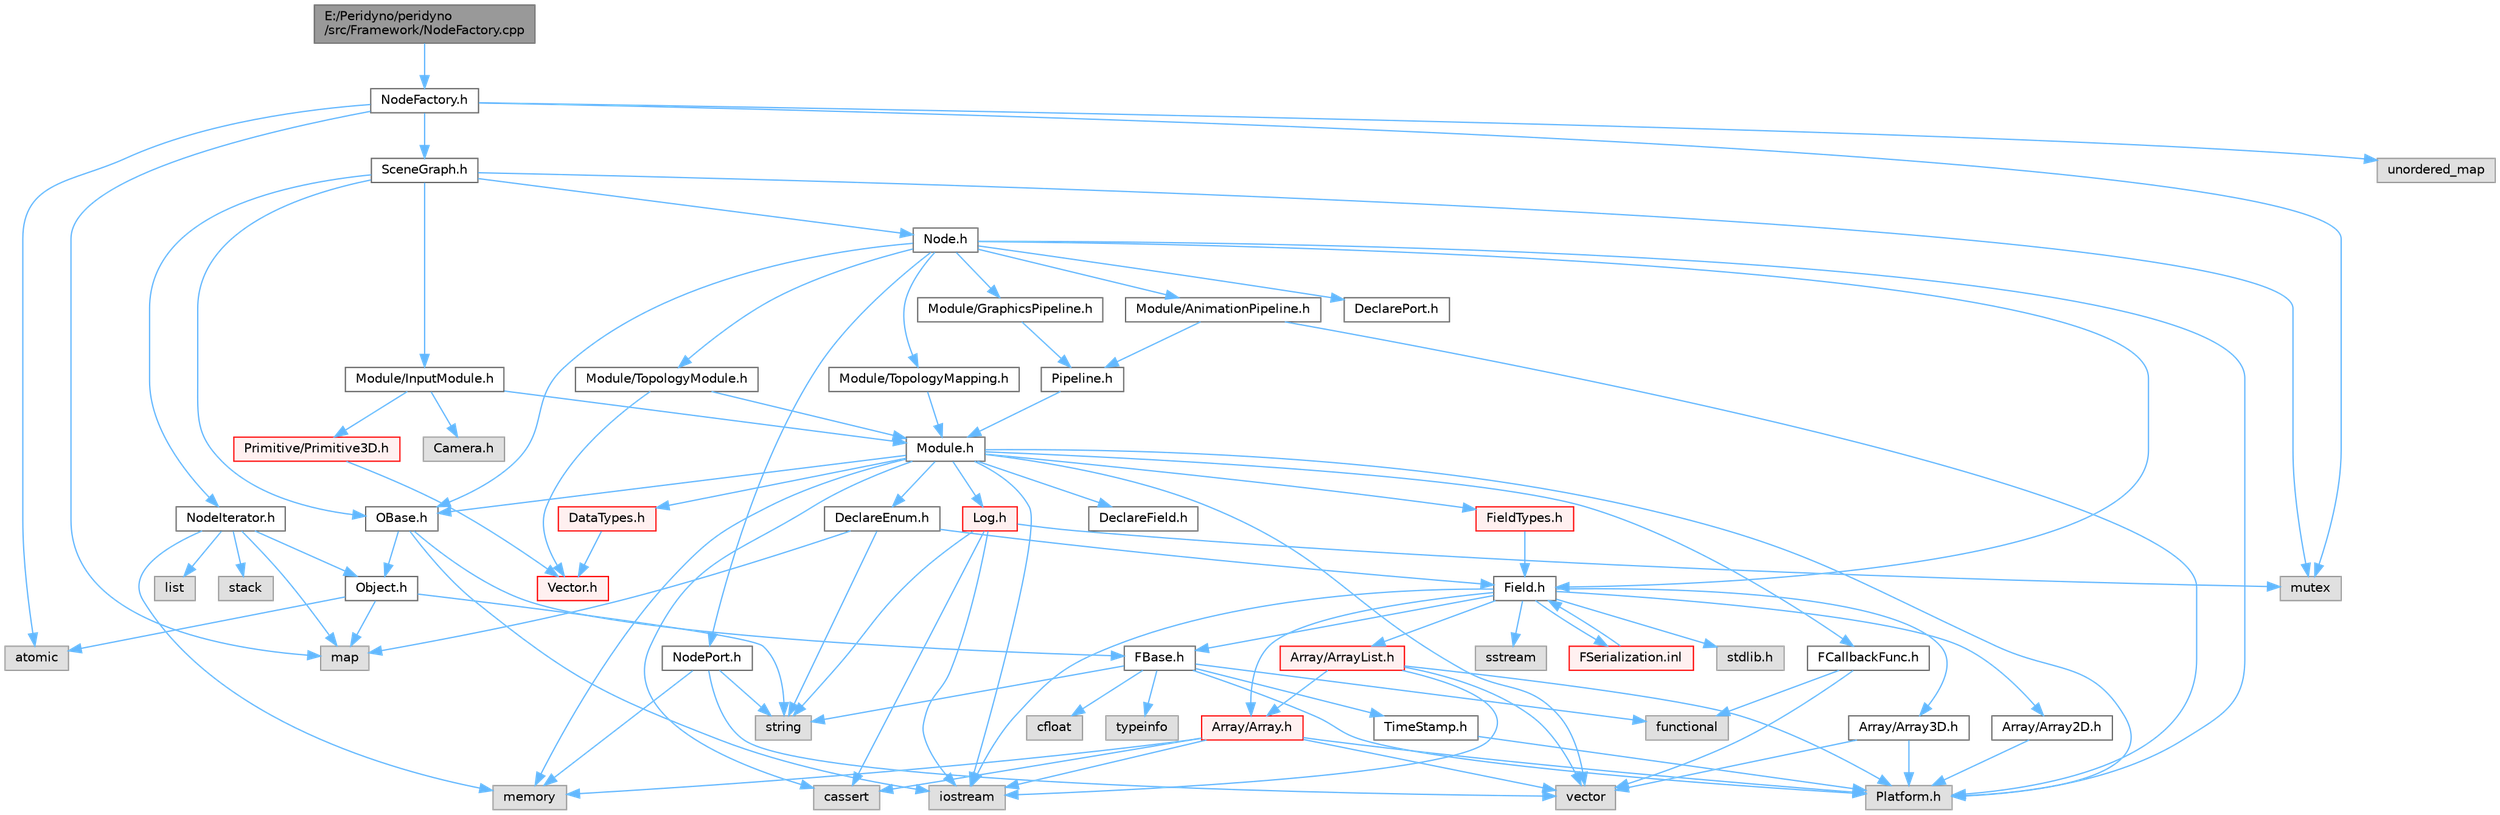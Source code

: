 digraph "E:/Peridyno/peridyno/src/Framework/NodeFactory.cpp"
{
 // LATEX_PDF_SIZE
  bgcolor="transparent";
  edge [fontname=Helvetica,fontsize=10,labelfontname=Helvetica,labelfontsize=10];
  node [fontname=Helvetica,fontsize=10,shape=box,height=0.2,width=0.4];
  Node1 [id="Node000001",label="E:/Peridyno/peridyno\l/src/Framework/NodeFactory.cpp",height=0.2,width=0.4,color="gray40", fillcolor="grey60", style="filled", fontcolor="black",tooltip=" "];
  Node1 -> Node2 [id="edge1_Node000001_Node000002",color="steelblue1",style="solid",tooltip=" "];
  Node2 [id="Node000002",label="NodeFactory.h",height=0.2,width=0.4,color="grey40", fillcolor="white", style="filled",URL="$_node_factory_8h.html",tooltip=" "];
  Node2 -> Node3 [id="edge2_Node000002_Node000003",color="steelblue1",style="solid",tooltip=" "];
  Node3 [id="Node000003",label="atomic",height=0.2,width=0.4,color="grey60", fillcolor="#E0E0E0", style="filled",tooltip=" "];
  Node2 -> Node4 [id="edge3_Node000002_Node000004",color="steelblue1",style="solid",tooltip=" "];
  Node4 [id="Node000004",label="mutex",height=0.2,width=0.4,color="grey60", fillcolor="#E0E0E0", style="filled",tooltip=" "];
  Node2 -> Node5 [id="edge4_Node000002_Node000005",color="steelblue1",style="solid",tooltip=" "];
  Node5 [id="Node000005",label="map",height=0.2,width=0.4,color="grey60", fillcolor="#E0E0E0", style="filled",tooltip=" "];
  Node2 -> Node6 [id="edge5_Node000002_Node000006",color="steelblue1",style="solid",tooltip=" "];
  Node6 [id="Node000006",label="unordered_map",height=0.2,width=0.4,color="grey60", fillcolor="#E0E0E0", style="filled",tooltip=" "];
  Node2 -> Node7 [id="edge6_Node000002_Node000007",color="steelblue1",style="solid",tooltip=" "];
  Node7 [id="Node000007",label="SceneGraph.h",height=0.2,width=0.4,color="grey40", fillcolor="white", style="filled",URL="$_scene_graph_8h.html",tooltip=" "];
  Node7 -> Node8 [id="edge7_Node000007_Node000008",color="steelblue1",style="solid",tooltip=" "];
  Node8 [id="Node000008",label="OBase.h",height=0.2,width=0.4,color="grey40", fillcolor="white", style="filled",URL="$_o_base_8h.html",tooltip=" "];
  Node8 -> Node9 [id="edge8_Node000008_Node000009",color="steelblue1",style="solid",tooltip=" "];
  Node9 [id="Node000009",label="iostream",height=0.2,width=0.4,color="grey60", fillcolor="#E0E0E0", style="filled",tooltip=" "];
  Node8 -> Node10 [id="edge9_Node000008_Node000010",color="steelblue1",style="solid",tooltip=" "];
  Node10 [id="Node000010",label="FBase.h",height=0.2,width=0.4,color="grey40", fillcolor="white", style="filled",URL="$_f_base_8h.html",tooltip=" "];
  Node10 -> Node11 [id="edge10_Node000010_Node000011",color="steelblue1",style="solid",tooltip=" "];
  Node11 [id="Node000011",label="Platform.h",height=0.2,width=0.4,color="grey60", fillcolor="#E0E0E0", style="filled",tooltip=" "];
  Node10 -> Node12 [id="edge11_Node000010_Node000012",color="steelblue1",style="solid",tooltip=" "];
  Node12 [id="Node000012",label="TimeStamp.h",height=0.2,width=0.4,color="grey40", fillcolor="white", style="filled",URL="$_time_stamp_8h.html",tooltip=" "];
  Node12 -> Node11 [id="edge12_Node000012_Node000011",color="steelblue1",style="solid",tooltip=" "];
  Node10 -> Node13 [id="edge13_Node000010_Node000013",color="steelblue1",style="solid",tooltip=" "];
  Node13 [id="Node000013",label="typeinfo",height=0.2,width=0.4,color="grey60", fillcolor="#E0E0E0", style="filled",tooltip=" "];
  Node10 -> Node14 [id="edge14_Node000010_Node000014",color="steelblue1",style="solid",tooltip=" "];
  Node14 [id="Node000014",label="string",height=0.2,width=0.4,color="grey60", fillcolor="#E0E0E0", style="filled",tooltip=" "];
  Node10 -> Node15 [id="edge15_Node000010_Node000015",color="steelblue1",style="solid",tooltip=" "];
  Node15 [id="Node000015",label="functional",height=0.2,width=0.4,color="grey60", fillcolor="#E0E0E0", style="filled",tooltip=" "];
  Node10 -> Node16 [id="edge16_Node000010_Node000016",color="steelblue1",style="solid",tooltip=" "];
  Node16 [id="Node000016",label="cfloat",height=0.2,width=0.4,color="grey60", fillcolor="#E0E0E0", style="filled",tooltip=" "];
  Node8 -> Node17 [id="edge17_Node000008_Node000017",color="steelblue1",style="solid",tooltip=" "];
  Node17 [id="Node000017",label="Object.h",height=0.2,width=0.4,color="grey40", fillcolor="white", style="filled",URL="$_object_8h.html",tooltip=" "];
  Node17 -> Node14 [id="edge18_Node000017_Node000014",color="steelblue1",style="solid",tooltip=" "];
  Node17 -> Node3 [id="edge19_Node000017_Node000003",color="steelblue1",style="solid",tooltip=" "];
  Node17 -> Node5 [id="edge20_Node000017_Node000005",color="steelblue1",style="solid",tooltip=" "];
  Node7 -> Node18 [id="edge21_Node000007_Node000018",color="steelblue1",style="solid",tooltip=" "];
  Node18 [id="Node000018",label="Node.h",height=0.2,width=0.4,color="grey40", fillcolor="white", style="filled",URL="$_node_8h.html",tooltip=" "];
  Node18 -> Node8 [id="edge22_Node000018_Node000008",color="steelblue1",style="solid",tooltip=" "];
  Node18 -> Node19 [id="edge23_Node000018_Node000019",color="steelblue1",style="solid",tooltip=" "];
  Node19 [id="Node000019",label="Field.h",height=0.2,width=0.4,color="grey40", fillcolor="white", style="filled",URL="$_field_8h.html",tooltip=" "];
  Node19 -> Node9 [id="edge24_Node000019_Node000009",color="steelblue1",style="solid",tooltip=" "];
  Node19 -> Node20 [id="edge25_Node000019_Node000020",color="steelblue1",style="solid",tooltip=" "];
  Node20 [id="Node000020",label="stdlib.h",height=0.2,width=0.4,color="grey60", fillcolor="#E0E0E0", style="filled",tooltip=" "];
  Node19 -> Node21 [id="edge26_Node000019_Node000021",color="steelblue1",style="solid",tooltip=" "];
  Node21 [id="Node000021",label="sstream",height=0.2,width=0.4,color="grey60", fillcolor="#E0E0E0", style="filled",tooltip=" "];
  Node19 -> Node10 [id="edge27_Node000019_Node000010",color="steelblue1",style="solid",tooltip=" "];
  Node19 -> Node22 [id="edge28_Node000019_Node000022",color="steelblue1",style="solid",tooltip=" "];
  Node22 [id="Node000022",label="Array/Array.h",height=0.2,width=0.4,color="red", fillcolor="#FFF0F0", style="filled",URL="$_array_8h.html",tooltip=" "];
  Node22 -> Node11 [id="edge29_Node000022_Node000011",color="steelblue1",style="solid",tooltip=" "];
  Node22 -> Node23 [id="edge30_Node000022_Node000023",color="steelblue1",style="solid",tooltip=" "];
  Node23 [id="Node000023",label="cassert",height=0.2,width=0.4,color="grey60", fillcolor="#E0E0E0", style="filled",tooltip=" "];
  Node22 -> Node24 [id="edge31_Node000022_Node000024",color="steelblue1",style="solid",tooltip=" "];
  Node24 [id="Node000024",label="vector",height=0.2,width=0.4,color="grey60", fillcolor="#E0E0E0", style="filled",tooltip=" "];
  Node22 -> Node9 [id="edge32_Node000022_Node000009",color="steelblue1",style="solid",tooltip=" "];
  Node22 -> Node25 [id="edge33_Node000022_Node000025",color="steelblue1",style="solid",tooltip=" "];
  Node25 [id="Node000025",label="memory",height=0.2,width=0.4,color="grey60", fillcolor="#E0E0E0", style="filled",tooltip=" "];
  Node19 -> Node27 [id="edge34_Node000019_Node000027",color="steelblue1",style="solid",tooltip=" "];
  Node27 [id="Node000027",label="Array/Array2D.h",height=0.2,width=0.4,color="grey40", fillcolor="white", style="filled",URL="$_array2_d_8h.html",tooltip=" "];
  Node27 -> Node11 [id="edge35_Node000027_Node000011",color="steelblue1",style="solid",tooltip=" "];
  Node19 -> Node28 [id="edge36_Node000019_Node000028",color="steelblue1",style="solid",tooltip=" "];
  Node28 [id="Node000028",label="Array/Array3D.h",height=0.2,width=0.4,color="grey40", fillcolor="white", style="filled",URL="$_array3_d_8h.html",tooltip=" "];
  Node28 -> Node11 [id="edge37_Node000028_Node000011",color="steelblue1",style="solid",tooltip=" "];
  Node28 -> Node24 [id="edge38_Node000028_Node000024",color="steelblue1",style="solid",tooltip=" "];
  Node19 -> Node29 [id="edge39_Node000019_Node000029",color="steelblue1",style="solid",tooltip=" "];
  Node29 [id="Node000029",label="Array/ArrayList.h",height=0.2,width=0.4,color="red", fillcolor="#FFF0F0", style="filled",URL="$_array_list_8h.html",tooltip=" "];
  Node29 -> Node24 [id="edge40_Node000029_Node000024",color="steelblue1",style="solid",tooltip=" "];
  Node29 -> Node9 [id="edge41_Node000029_Node000009",color="steelblue1",style="solid",tooltip=" "];
  Node29 -> Node11 [id="edge42_Node000029_Node000011",color="steelblue1",style="solid",tooltip=" "];
  Node29 -> Node22 [id="edge43_Node000029_Node000022",color="steelblue1",style="solid",tooltip=" "];
  Node19 -> Node70 [id="edge44_Node000019_Node000070",color="steelblue1",style="solid",tooltip=" "];
  Node70 [id="Node000070",label="FSerialization.inl",height=0.2,width=0.4,color="red", fillcolor="#FFF0F0", style="filled",URL="$_f_serialization_8inl.html",tooltip=" "];
  Node70 -> Node19 [id="edge45_Node000070_Node000019",color="steelblue1",style="solid",tooltip=" "];
  Node18 -> Node11 [id="edge46_Node000018_Node000011",color="steelblue1",style="solid",tooltip=" "];
  Node18 -> Node74 [id="edge47_Node000018_Node000074",color="steelblue1",style="solid",tooltip=" "];
  Node74 [id="Node000074",label="DeclarePort.h",height=0.2,width=0.4,color="grey40", fillcolor="white", style="filled",URL="$_declare_port_8h.html",tooltip=" "];
  Node18 -> Node75 [id="edge48_Node000018_Node000075",color="steelblue1",style="solid",tooltip=" "];
  Node75 [id="Node000075",label="NodePort.h",height=0.2,width=0.4,color="grey40", fillcolor="white", style="filled",URL="$_node_port_8h.html",tooltip=" "];
  Node75 -> Node14 [id="edge49_Node000075_Node000014",color="steelblue1",style="solid",tooltip=" "];
  Node75 -> Node24 [id="edge50_Node000075_Node000024",color="steelblue1",style="solid",tooltip=" "];
  Node75 -> Node25 [id="edge51_Node000075_Node000025",color="steelblue1",style="solid",tooltip=" "];
  Node18 -> Node76 [id="edge52_Node000018_Node000076",color="steelblue1",style="solid",tooltip=" "];
  Node76 [id="Node000076",label="Module/TopologyModule.h",height=0.2,width=0.4,color="grey40", fillcolor="white", style="filled",URL="$_topology_module_8h.html",tooltip=" "];
  Node76 -> Node34 [id="edge53_Node000076_Node000034",color="steelblue1",style="solid",tooltip=" "];
  Node34 [id="Node000034",label="Vector.h",height=0.2,width=0.4,color="red", fillcolor="#FFF0F0", style="filled",URL="$_vector_8h.html",tooltip=" "];
  Node76 -> Node77 [id="edge54_Node000076_Node000077",color="steelblue1",style="solid",tooltip=" "];
  Node77 [id="Node000077",label="Module.h",height=0.2,width=0.4,color="grey40", fillcolor="white", style="filled",URL="$_module_8h.html",tooltip=" "];
  Node77 -> Node11 [id="edge55_Node000077_Node000011",color="steelblue1",style="solid",tooltip=" "];
  Node77 -> Node25 [id="edge56_Node000077_Node000025",color="steelblue1",style="solid",tooltip=" "];
  Node77 -> Node24 [id="edge57_Node000077_Node000024",color="steelblue1",style="solid",tooltip=" "];
  Node77 -> Node23 [id="edge58_Node000077_Node000023",color="steelblue1",style="solid",tooltip=" "];
  Node77 -> Node9 [id="edge59_Node000077_Node000009",color="steelblue1",style="solid",tooltip=" "];
  Node77 -> Node8 [id="edge60_Node000077_Node000008",color="steelblue1",style="solid",tooltip=" "];
  Node77 -> Node78 [id="edge61_Node000077_Node000078",color="steelblue1",style="solid",tooltip=" "];
  Node78 [id="Node000078",label="Log.h",height=0.2,width=0.4,color="red", fillcolor="#FFF0F0", style="filled",URL="$_log_8h.html",tooltip=" "];
  Node78 -> Node4 [id="edge62_Node000078_Node000004",color="steelblue1",style="solid",tooltip=" "];
  Node78 -> Node14 [id="edge63_Node000078_Node000014",color="steelblue1",style="solid",tooltip=" "];
  Node78 -> Node9 [id="edge64_Node000078_Node000009",color="steelblue1",style="solid",tooltip=" "];
  Node78 -> Node23 [id="edge65_Node000078_Node000023",color="steelblue1",style="solid",tooltip=" "];
  Node77 -> Node85 [id="edge66_Node000077_Node000085",color="steelblue1",style="solid",tooltip=" "];
  Node85 [id="Node000085",label="DataTypes.h",height=0.2,width=0.4,color="red", fillcolor="#FFF0F0", style="filled",URL="$_data_types_8h.html",tooltip=" "];
  Node85 -> Node34 [id="edge67_Node000085_Node000034",color="steelblue1",style="solid",tooltip=" "];
  Node77 -> Node90 [id="edge68_Node000077_Node000090",color="steelblue1",style="solid",tooltip=" "];
  Node90 [id="Node000090",label="DeclareEnum.h",height=0.2,width=0.4,color="grey40", fillcolor="white", style="filled",URL="$_declare_enum_8h.html",tooltip=" "];
  Node90 -> Node5 [id="edge69_Node000090_Node000005",color="steelblue1",style="solid",tooltip=" "];
  Node90 -> Node14 [id="edge70_Node000090_Node000014",color="steelblue1",style="solid",tooltip=" "];
  Node90 -> Node19 [id="edge71_Node000090_Node000019",color="steelblue1",style="solid",tooltip=" "];
  Node77 -> Node91 [id="edge72_Node000077_Node000091",color="steelblue1",style="solid",tooltip=" "];
  Node91 [id="Node000091",label="DeclareField.h",height=0.2,width=0.4,color="grey40", fillcolor="white", style="filled",URL="$_declare_field_8h.html",tooltip=" "];
  Node77 -> Node92 [id="edge73_Node000077_Node000092",color="steelblue1",style="solid",tooltip=" "];
  Node92 [id="Node000092",label="FCallbackFunc.h",height=0.2,width=0.4,color="grey40", fillcolor="white", style="filled",URL="$_f_callback_func_8h.html",tooltip=" "];
  Node92 -> Node24 [id="edge74_Node000092_Node000024",color="steelblue1",style="solid",tooltip=" "];
  Node92 -> Node15 [id="edge75_Node000092_Node000015",color="steelblue1",style="solid",tooltip=" "];
  Node77 -> Node93 [id="edge76_Node000077_Node000093",color="steelblue1",style="solid",tooltip=" "];
  Node93 [id="Node000093",label="FieldTypes.h",height=0.2,width=0.4,color="red", fillcolor="#FFF0F0", style="filled",URL="$_field_types_8h.html",tooltip=" "];
  Node93 -> Node19 [id="edge77_Node000093_Node000019",color="steelblue1",style="solid",tooltip=" "];
  Node18 -> Node95 [id="edge78_Node000018_Node000095",color="steelblue1",style="solid",tooltip=" "];
  Node95 [id="Node000095",label="Module/TopologyMapping.h",height=0.2,width=0.4,color="grey40", fillcolor="white", style="filled",URL="$_topology_mapping_8h.html",tooltip=" "];
  Node95 -> Node77 [id="edge79_Node000095_Node000077",color="steelblue1",style="solid",tooltip=" "];
  Node18 -> Node96 [id="edge80_Node000018_Node000096",color="steelblue1",style="solid",tooltip=" "];
  Node96 [id="Node000096",label="Module/AnimationPipeline.h",height=0.2,width=0.4,color="grey40", fillcolor="white", style="filled",URL="$_animation_pipeline_8h.html",tooltip=" "];
  Node96 -> Node97 [id="edge81_Node000096_Node000097",color="steelblue1",style="solid",tooltip=" "];
  Node97 [id="Node000097",label="Pipeline.h",height=0.2,width=0.4,color="grey40", fillcolor="white", style="filled",URL="$_pipeline_8h.html",tooltip=" "];
  Node97 -> Node77 [id="edge82_Node000097_Node000077",color="steelblue1",style="solid",tooltip=" "];
  Node96 -> Node11 [id="edge83_Node000096_Node000011",color="steelblue1",style="solid",tooltip=" "];
  Node18 -> Node98 [id="edge84_Node000018_Node000098",color="steelblue1",style="solid",tooltip=" "];
  Node98 [id="Node000098",label="Module/GraphicsPipeline.h",height=0.2,width=0.4,color="grey40", fillcolor="white", style="filled",URL="$_graphics_pipeline_8h.html",tooltip=" "];
  Node98 -> Node97 [id="edge85_Node000098_Node000097",color="steelblue1",style="solid",tooltip=" "];
  Node7 -> Node99 [id="edge86_Node000007_Node000099",color="steelblue1",style="solid",tooltip=" "];
  Node99 [id="Node000099",label="NodeIterator.h",height=0.2,width=0.4,color="grey40", fillcolor="white", style="filled",URL="$_node_iterator_8h.html",tooltip=" "];
  Node99 -> Node100 [id="edge87_Node000099_Node000100",color="steelblue1",style="solid",tooltip=" "];
  Node100 [id="Node000100",label="stack",height=0.2,width=0.4,color="grey60", fillcolor="#E0E0E0", style="filled",tooltip=" "];
  Node99 -> Node101 [id="edge88_Node000099_Node000101",color="steelblue1",style="solid",tooltip=" "];
  Node101 [id="Node000101",label="list",height=0.2,width=0.4,color="grey60", fillcolor="#E0E0E0", style="filled",tooltip=" "];
  Node99 -> Node5 [id="edge89_Node000099_Node000005",color="steelblue1",style="solid",tooltip=" "];
  Node99 -> Node25 [id="edge90_Node000099_Node000025",color="steelblue1",style="solid",tooltip=" "];
  Node99 -> Node17 [id="edge91_Node000099_Node000017",color="steelblue1",style="solid",tooltip=" "];
  Node7 -> Node102 [id="edge92_Node000007_Node000102",color="steelblue1",style="solid",tooltip=" "];
  Node102 [id="Node000102",label="Module/InputModule.h",height=0.2,width=0.4,color="grey40", fillcolor="white", style="filled",URL="$_input_module_8h.html",tooltip=" "];
  Node102 -> Node77 [id="edge93_Node000102_Node000077",color="steelblue1",style="solid",tooltip=" "];
  Node102 -> Node103 [id="edge94_Node000102_Node000103",color="steelblue1",style="solid",tooltip=" "];
  Node103 [id="Node000103",label="Camera.h",height=0.2,width=0.4,color="grey60", fillcolor="#E0E0E0", style="filled",tooltip=" "];
  Node102 -> Node104 [id="edge95_Node000102_Node000104",color="steelblue1",style="solid",tooltip=" "];
  Node104 [id="Node000104",label="Primitive/Primitive3D.h",height=0.2,width=0.4,color="red", fillcolor="#FFF0F0", style="filled",URL="$_primitive3_d_8h.html",tooltip=" "];
  Node104 -> Node34 [id="edge96_Node000104_Node000034",color="steelblue1",style="solid",tooltip=" "];
  Node7 -> Node4 [id="edge97_Node000007_Node000004",color="steelblue1",style="solid",tooltip=" "];
}
